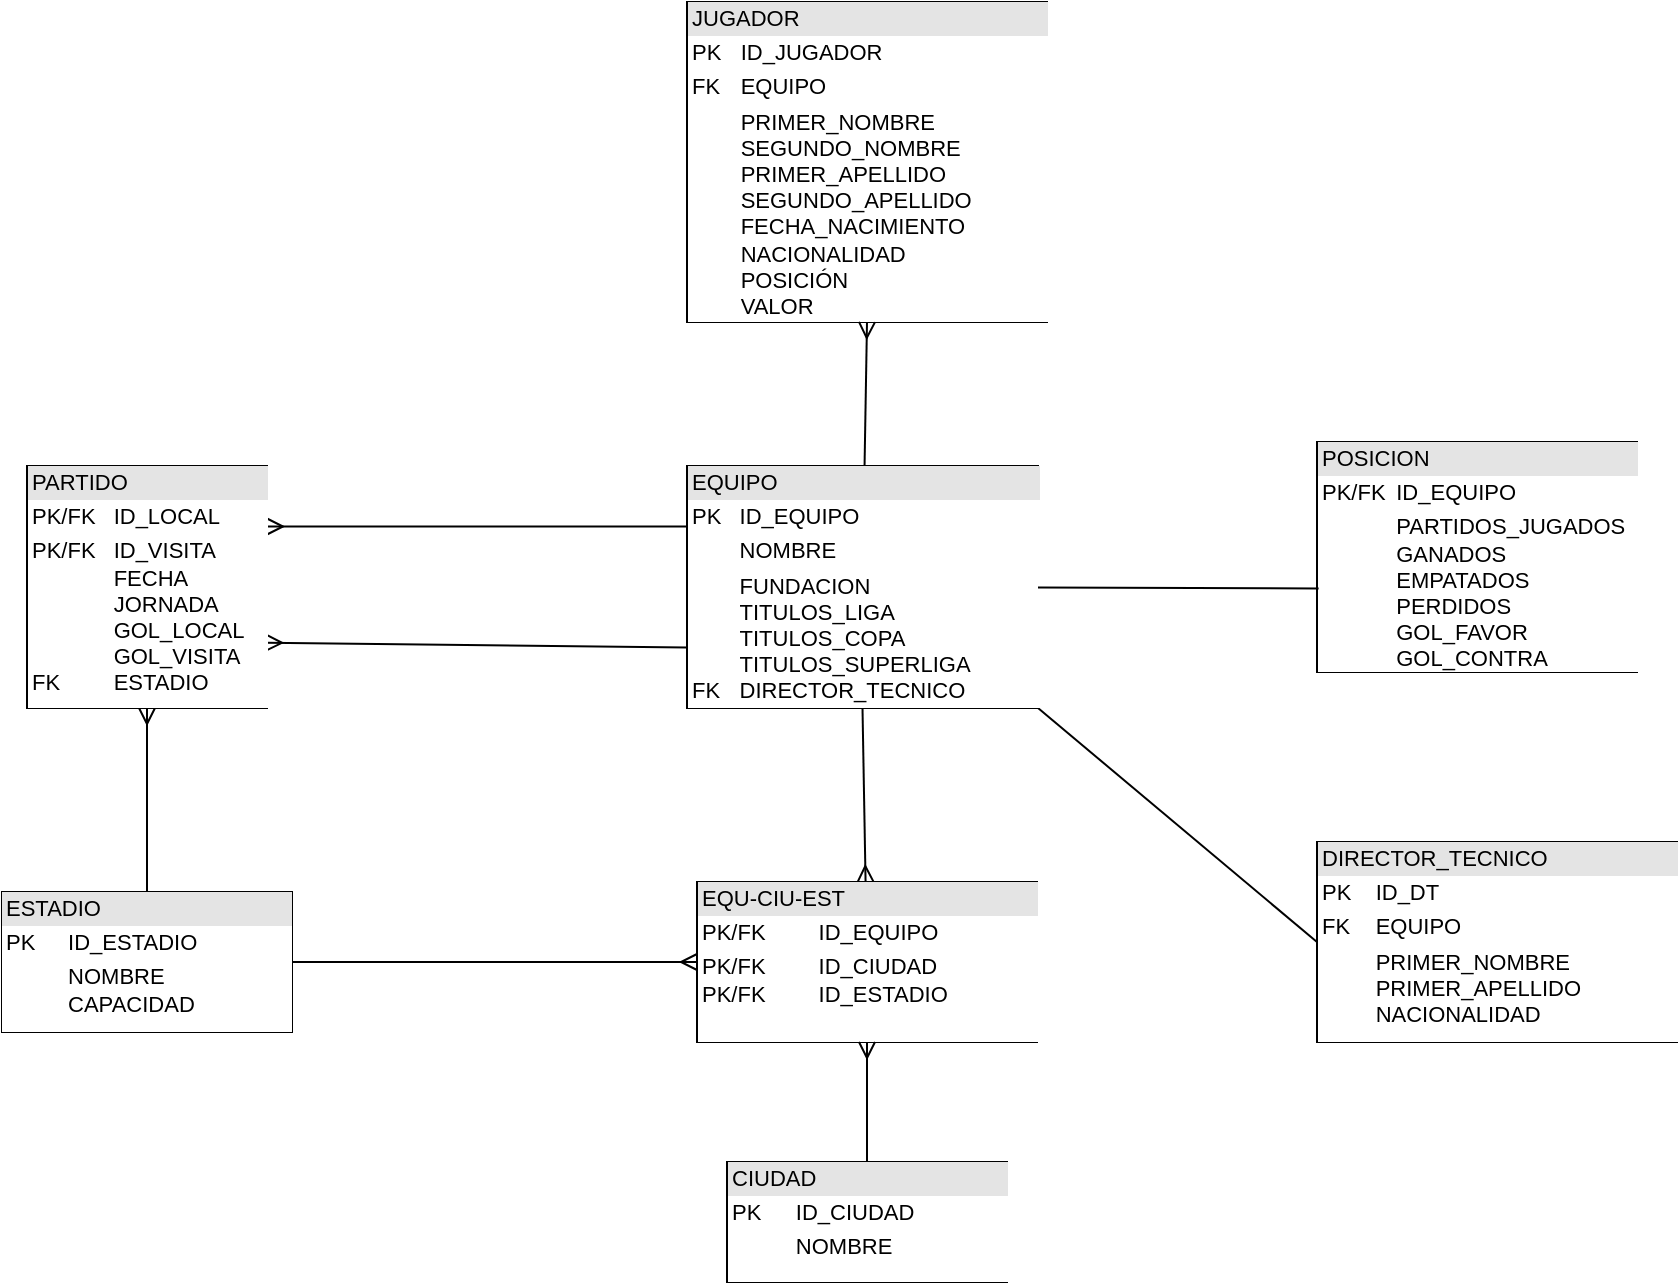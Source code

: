 <mxfile version="28.2.5">
  <diagram name="Página-1" id="_ZARiOX8oNMJPNdaiEE5">
    <mxGraphModel dx="2041" dy="529" grid="1" gridSize="10" guides="1" tooltips="1" connect="1" arrows="1" fold="1" page="1" pageScale="1" pageWidth="1169" pageHeight="827" math="0" shadow="0">
      <root>
        <mxCell id="0" />
        <mxCell id="1" parent="0" />
        <mxCell id="phUdWU-azGoS-_xKU4YT-154" value="&lt;div style=&quot;box-sizing:border-box;width:100%;background:#e4e4e4;padding:2px;&quot;&gt;JUGADOR&lt;/div&gt;&lt;table style=&quot;width:100%;font-size:1em;&quot; cellpadding=&quot;2&quot; cellspacing=&quot;0&quot;&gt;&lt;tbody&gt;&lt;tr&gt;&lt;td&gt;PK&lt;/td&gt;&lt;td&gt;ID_JUGADOR&lt;/td&gt;&lt;/tr&gt;&lt;tr&gt;&lt;td&gt;FK&lt;/td&gt;&lt;td&gt;EQUIPO&lt;/td&gt;&lt;/tr&gt;&lt;tr&gt;&lt;td&gt;&lt;/td&gt;&lt;td&gt;PRIMER_NOMBRE&lt;br&gt;SEGUNDO_NOMBRE&lt;br&gt;PRIMER_APELLIDO&lt;br&gt;SEGUNDO_APELLIDO&lt;br&gt;FECHA_NACIMIENTO&lt;br&gt;NACIONALIDAD&lt;br&gt;POSICIÓN&lt;br&gt;VALOR&lt;/td&gt;&lt;/tr&gt;&lt;/tbody&gt;&lt;/table&gt;" style="verticalAlign=top;align=left;overflow=fill;html=1;whiteSpace=wrap;fontFamily=Helvetica;fontSize=11;fontColor=default;labelBackgroundColor=default;" parent="1" vertex="1">
          <mxGeometry x="-660.5" y="94" width="180" height="160" as="geometry" />
        </mxCell>
        <mxCell id="phUdWU-azGoS-_xKU4YT-165" style="shape=connector;rounded=0;orthogonalLoop=1;jettySize=auto;html=1;entryX=0;entryY=0.5;entryDx=0;entryDy=0;strokeColor=default;align=center;verticalAlign=middle;fontFamily=Helvetica;fontSize=11;fontColor=default;labelBackgroundColor=default;endArrow=none;endFill=0;exitX=1;exitY=1;exitDx=0;exitDy=0;" parent="1" source="phUdWU-azGoS-_xKU4YT-155" target="phUdWU-azGoS-_xKU4YT-157" edge="1">
          <mxGeometry relative="1" as="geometry" />
        </mxCell>
        <mxCell id="phUdWU-azGoS-_xKU4YT-166" style="shape=connector;rounded=0;orthogonalLoop=1;jettySize=auto;html=1;entryX=0.5;entryY=1;entryDx=0;entryDy=0;strokeColor=default;align=center;verticalAlign=middle;fontFamily=Helvetica;fontSize=11;fontColor=default;labelBackgroundColor=default;endArrow=ERmany;endFill=0;startArrow=none;startFill=0;" parent="1" source="phUdWU-azGoS-_xKU4YT-155" target="phUdWU-azGoS-_xKU4YT-154" edge="1">
          <mxGeometry relative="1" as="geometry" />
        </mxCell>
        <mxCell id="phUdWU-azGoS-_xKU4YT-169" style="shape=connector;rounded=0;orthogonalLoop=1;jettySize=auto;html=1;exitX=0;exitY=0.75;exitDx=0;exitDy=0;entryX=0.996;entryY=0.73;entryDx=0;entryDy=0;strokeColor=default;align=center;verticalAlign=middle;fontFamily=Helvetica;fontSize=11;fontColor=default;labelBackgroundColor=default;endArrow=ERmany;endFill=0;entryPerimeter=0;" parent="1" source="phUdWU-azGoS-_xKU4YT-155" target="phUdWU-azGoS-_xKU4YT-162" edge="1">
          <mxGeometry relative="1" as="geometry" />
        </mxCell>
        <mxCell id="phUdWU-azGoS-_xKU4YT-155" value="&lt;div style=&quot;box-sizing:border-box;width:100%;background:#e4e4e4;padding:2px;&quot;&gt;EQUIPO&lt;/div&gt;&lt;table style=&quot;width:100%;font-size:1em;&quot; cellpadding=&quot;2&quot; cellspacing=&quot;0&quot;&gt;&lt;tbody&gt;&lt;tr&gt;&lt;td&gt;PK&lt;/td&gt;&lt;td&gt;ID_EQUIPO&lt;/td&gt;&lt;/tr&gt;&lt;tr&gt;&lt;td&gt;&lt;br&gt;&lt;/td&gt;&lt;td&gt;NOMBRE&lt;/td&gt;&lt;/tr&gt;&lt;tr&gt;&lt;td&gt;&lt;br&gt;&lt;br&gt;&lt;br&gt;&lt;br&gt;FK&lt;/td&gt;&lt;td&gt;FUNDACION&lt;br&gt;TITULOS_LIGA&lt;br&gt;TITULOS_COPA&lt;br&gt;TITULOS_SUPERLIGA&lt;br&gt;DIRECTOR_TECNICO&lt;/td&gt;&lt;/tr&gt;&lt;/tbody&gt;&lt;/table&gt;" style="verticalAlign=top;align=left;overflow=fill;html=1;whiteSpace=wrap;fontFamily=Helvetica;fontSize=11;fontColor=default;labelBackgroundColor=default;" parent="1" vertex="1">
          <mxGeometry x="-660.5" y="326" width="175.5" height="121" as="geometry" />
        </mxCell>
        <mxCell id="phUdWU-azGoS-_xKU4YT-157" value="&lt;div style=&quot;box-sizing:border-box;width:100%;background:#e4e4e4;padding:2px;&quot;&gt;DIRECTOR_TECNICO&lt;/div&gt;&lt;table style=&quot;width:100%;font-size:1em;&quot; cellpadding=&quot;2&quot; cellspacing=&quot;0&quot;&gt;&lt;tbody&gt;&lt;tr&gt;&lt;td&gt;PK&lt;/td&gt;&lt;td&gt;ID_DT&lt;/td&gt;&lt;/tr&gt;&lt;tr&gt;&lt;td&gt;FK&lt;/td&gt;&lt;td&gt;EQUIPO&lt;/td&gt;&lt;/tr&gt;&lt;tr&gt;&lt;td&gt;&lt;/td&gt;&lt;td&gt;PRIMER_NOMBRE&lt;br&gt;PRIMER_APELLIDO&lt;br&gt;NACIONALIDAD&lt;br&gt;&lt;br&gt;&lt;/td&gt;&lt;/tr&gt;&lt;/tbody&gt;&lt;/table&gt;" style="verticalAlign=top;align=left;overflow=fill;html=1;whiteSpace=wrap;fontFamily=Helvetica;fontSize=11;fontColor=default;labelBackgroundColor=default;" parent="1" vertex="1">
          <mxGeometry x="-345.5" y="514" width="180" height="100" as="geometry" />
        </mxCell>
        <mxCell id="phUdWU-azGoS-_xKU4YT-176" style="shape=connector;rounded=0;orthogonalLoop=1;jettySize=auto;html=1;entryX=0.5;entryY=1;entryDx=0;entryDy=0;strokeColor=default;align=center;verticalAlign=middle;fontFamily=Helvetica;fontSize=11;fontColor=default;labelBackgroundColor=default;endArrow=none;endFill=0;startArrow=ERmany;startFill=0;" parent="1" source="phUdWU-azGoS-_xKU4YT-158" target="phUdWU-azGoS-_xKU4YT-155" edge="1">
          <mxGeometry relative="1" as="geometry" />
        </mxCell>
        <mxCell id="phUdWU-azGoS-_xKU4YT-158" value="&lt;div style=&quot;box-sizing:border-box;width:100%;background:#e4e4e4;padding:2px;&quot;&gt;EQU-CIU-EST&lt;/div&gt;&lt;table style=&quot;width:100%;font-size:1em;&quot; cellpadding=&quot;2&quot; cellspacing=&quot;0&quot;&gt;&lt;tbody&gt;&lt;tr&gt;&lt;td&gt;PK/FK&lt;/td&gt;&lt;td&gt;ID_EQUIPO&lt;/td&gt;&lt;/tr&gt;&lt;tr&gt;&lt;td&gt;PK/FK&lt;br&gt;PK/FK&lt;/td&gt;&lt;td&gt;ID_CIUDAD&lt;br&gt;ID_ESTADIO&lt;/td&gt;&lt;/tr&gt;&lt;/tbody&gt;&lt;/table&gt;" style="verticalAlign=top;align=left;overflow=fill;html=1;whiteSpace=wrap;fontFamily=Helvetica;fontSize=11;fontColor=default;labelBackgroundColor=default;" parent="1" vertex="1">
          <mxGeometry x="-655.5" y="534" width="170" height="80" as="geometry" />
        </mxCell>
        <mxCell id="phUdWU-azGoS-_xKU4YT-178" style="shape=connector;rounded=0;orthogonalLoop=1;jettySize=auto;html=1;entryX=0.5;entryY=1;entryDx=0;entryDy=0;strokeColor=default;align=center;verticalAlign=middle;fontFamily=Helvetica;fontSize=11;fontColor=default;labelBackgroundColor=default;endArrow=ERmany;endFill=0;" parent="1" source="phUdWU-azGoS-_xKU4YT-159" target="phUdWU-azGoS-_xKU4YT-158" edge="1">
          <mxGeometry relative="1" as="geometry" />
        </mxCell>
        <mxCell id="phUdWU-azGoS-_xKU4YT-159" value="&lt;div style=&quot;box-sizing:border-box;width:100%;background:#e4e4e4;padding:2px;&quot;&gt;CIUDAD&lt;/div&gt;&lt;table style=&quot;width:100%;font-size:1em;&quot; cellpadding=&quot;2&quot; cellspacing=&quot;0&quot;&gt;&lt;tbody&gt;&lt;tr&gt;&lt;td&gt;PK&lt;/td&gt;&lt;td&gt;ID_CIUDAD&lt;/td&gt;&lt;/tr&gt;&lt;tr&gt;&lt;td&gt;&lt;br&gt;&lt;/td&gt;&lt;td&gt;NOMBRE&lt;br&gt;&lt;br&gt;&lt;/td&gt;&lt;/tr&gt;&lt;/tbody&gt;&lt;/table&gt;" style="verticalAlign=top;align=left;overflow=fill;html=1;whiteSpace=wrap;fontFamily=Helvetica;fontSize=11;fontColor=default;labelBackgroundColor=default;" parent="1" vertex="1">
          <mxGeometry x="-640.5" y="674" width="140" height="60" as="geometry" />
        </mxCell>
        <mxCell id="phUdWU-azGoS-_xKU4YT-170" style="edgeStyle=orthogonalEdgeStyle;shape=connector;rounded=0;orthogonalLoop=1;jettySize=auto;html=1;entryX=0.5;entryY=1;entryDx=0;entryDy=0;strokeColor=default;align=center;verticalAlign=middle;fontFamily=Helvetica;fontSize=11;fontColor=default;labelBackgroundColor=default;endArrow=ERmany;endFill=0;" parent="1" source="phUdWU-azGoS-_xKU4YT-161" target="phUdWU-azGoS-_xKU4YT-162" edge="1">
          <mxGeometry relative="1" as="geometry" />
        </mxCell>
        <mxCell id="phUdWU-azGoS-_xKU4YT-177" style="shape=connector;rounded=0;orthogonalLoop=1;jettySize=auto;html=1;entryX=0;entryY=0.5;entryDx=0;entryDy=0;strokeColor=default;align=center;verticalAlign=middle;fontFamily=Helvetica;fontSize=11;fontColor=default;labelBackgroundColor=default;endArrow=ERmany;endFill=0;" parent="1" source="phUdWU-azGoS-_xKU4YT-161" target="phUdWU-azGoS-_xKU4YT-158" edge="1">
          <mxGeometry relative="1" as="geometry" />
        </mxCell>
        <mxCell id="phUdWU-azGoS-_xKU4YT-161" value="&lt;div style=&quot;box-sizing:border-box;width:100%;background:#e4e4e4;padding:2px;&quot;&gt;ESTADIO&lt;/div&gt;&lt;table style=&quot;width:100%;font-size:1em;&quot; cellpadding=&quot;2&quot; cellspacing=&quot;0&quot;&gt;&lt;tbody&gt;&lt;tr&gt;&lt;td&gt;PK&lt;/td&gt;&lt;td&gt;ID_ESTADIO&lt;/td&gt;&lt;/tr&gt;&lt;tr&gt;&lt;td&gt;&lt;br&gt;&lt;/td&gt;&lt;td&gt;NOMBRE&lt;br&gt;CAPACIDAD&lt;br&gt;&lt;br&gt;&lt;/td&gt;&lt;/tr&gt;&lt;/tbody&gt;&lt;/table&gt;" style="verticalAlign=top;align=left;overflow=fill;html=1;whiteSpace=wrap;fontFamily=Helvetica;fontSize=11;fontColor=default;labelBackgroundColor=default;" parent="1" vertex="1">
          <mxGeometry x="-1003" y="539" width="145" height="70" as="geometry" />
        </mxCell>
        <mxCell id="phUdWU-azGoS-_xKU4YT-168" style="shape=connector;rounded=0;orthogonalLoop=1;jettySize=auto;html=1;exitX=1;exitY=0.25;exitDx=0;exitDy=0;entryX=0;entryY=0.25;entryDx=0;entryDy=0;strokeColor=default;align=center;verticalAlign=middle;fontFamily=Helvetica;fontSize=11;fontColor=default;labelBackgroundColor=default;endArrow=none;endFill=0;startArrow=ERmany;startFill=0;" parent="1" source="phUdWU-azGoS-_xKU4YT-162" target="phUdWU-azGoS-_xKU4YT-155" edge="1">
          <mxGeometry relative="1" as="geometry" />
        </mxCell>
        <mxCell id="phUdWU-azGoS-_xKU4YT-162" value="&lt;div style=&quot;box-sizing:border-box;width:100%;background:#e4e4e4;padding:2px;&quot;&gt;PARTIDO&lt;/div&gt;&lt;table style=&quot;width:100%;font-size:1em;&quot; cellpadding=&quot;2&quot; cellspacing=&quot;0&quot;&gt;&lt;tbody&gt;&lt;tr&gt;&lt;td&gt;PK/FK&lt;/td&gt;&lt;td&gt;ID_LOCAL&lt;/td&gt;&lt;/tr&gt;&lt;tr&gt;&lt;td&gt;PK/FK&lt;br&gt;&lt;br&gt;&lt;br&gt;&lt;br&gt;&lt;br&gt;FK&lt;/td&gt;&lt;td&gt;ID_VISITA&lt;br&gt;FECHA&lt;br&gt;JORNADA&lt;br&gt;GOL_LOCAL&lt;br&gt;GOL_VISITA&lt;br&gt;ESTADIO&lt;/td&gt;&lt;/tr&gt;&lt;/tbody&gt;&lt;/table&gt;" style="verticalAlign=top;align=left;overflow=fill;html=1;whiteSpace=wrap;fontFamily=Helvetica;fontSize=11;fontColor=default;labelBackgroundColor=default;" parent="1" vertex="1">
          <mxGeometry x="-990.5" y="326" width="120" height="121" as="geometry" />
        </mxCell>
        <mxCell id="phUdWU-azGoS-_xKU4YT-163" value="&lt;div style=&quot;box-sizing:border-box;width:100%;background:#e4e4e4;padding:2px;&quot;&gt;POSICION&lt;/div&gt;&lt;table style=&quot;width:100%;font-size:1em;&quot; cellpadding=&quot;2&quot; cellspacing=&quot;0&quot;&gt;&lt;tbody&gt;&lt;tr&gt;&lt;td&gt;PK/FK&lt;/td&gt;&lt;td&gt;ID_EQUIPO&lt;/td&gt;&lt;/tr&gt;&lt;tr&gt;&lt;td&gt;&lt;br&gt;&lt;br&gt;&lt;br&gt;&lt;br&gt;&lt;br&gt;&lt;br&gt;&lt;/td&gt;&lt;td&gt;PARTIDOS_JUGADOS&lt;br&gt;GANADOS&lt;br&gt;EMPATADOS&lt;br&gt;PERDIDOS&lt;br&gt;GOL_FAVOR&lt;br&gt;GOL_CONTRA&lt;/td&gt;&lt;/tr&gt;&lt;/tbody&gt;&lt;/table&gt;" style="verticalAlign=top;align=left;overflow=fill;html=1;whiteSpace=wrap;fontFamily=Helvetica;fontSize=11;fontColor=default;labelBackgroundColor=default;" parent="1" vertex="1">
          <mxGeometry x="-345.5" y="314" width="160" height="115" as="geometry" />
        </mxCell>
        <mxCell id="phUdWU-azGoS-_xKU4YT-167" style="shape=connector;rounded=0;orthogonalLoop=1;jettySize=auto;html=1;entryX=0.005;entryY=0.637;entryDx=0;entryDy=0;entryPerimeter=0;strokeColor=default;align=center;verticalAlign=middle;fontFamily=Helvetica;fontSize=11;fontColor=default;labelBackgroundColor=default;endArrow=none;endFill=0;" parent="1" source="phUdWU-azGoS-_xKU4YT-155" target="phUdWU-azGoS-_xKU4YT-163" edge="1">
          <mxGeometry relative="1" as="geometry" />
        </mxCell>
      </root>
    </mxGraphModel>
  </diagram>
</mxfile>
